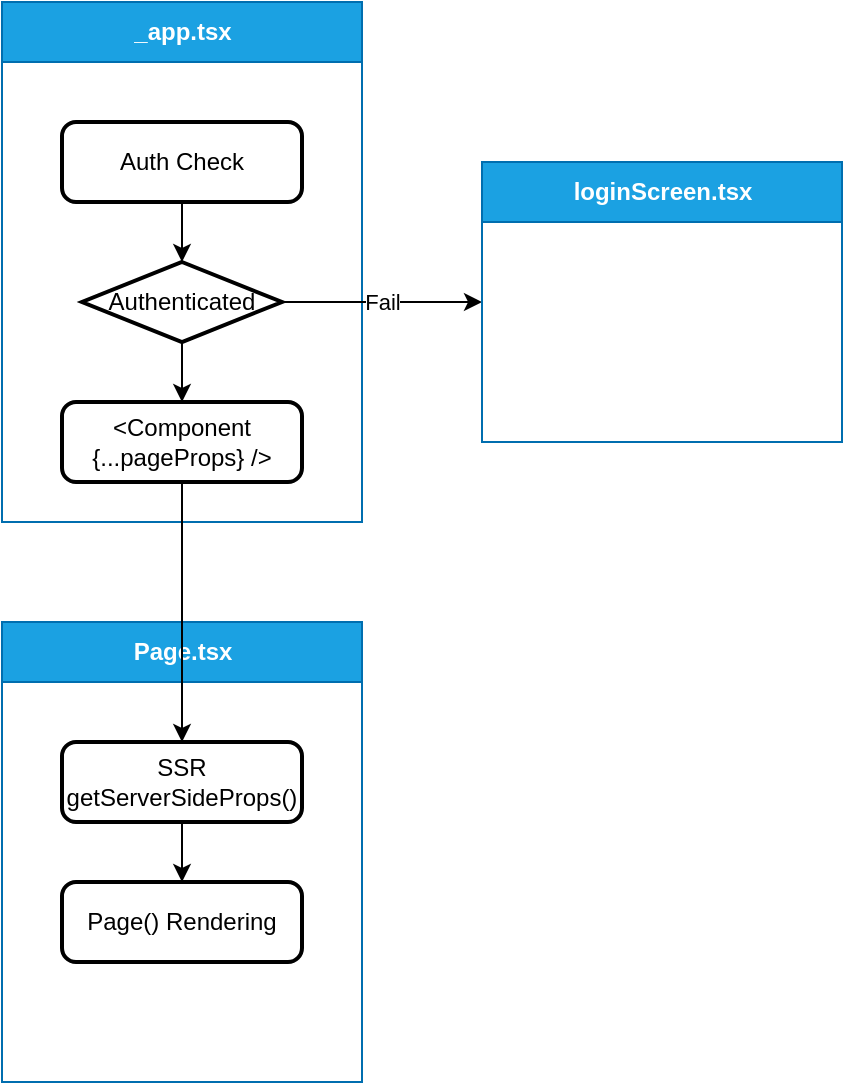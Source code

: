<mxfile version="17.1.3" type="github">
  <diagram id="C5RBs43oDa-KdzZeNtuy" name="Page-1">
    <mxGraphModel dx="780" dy="672" grid="0" gridSize="10" guides="1" tooltips="1" connect="1" arrows="1" fold="1" page="1" pageScale="1" pageWidth="827" pageHeight="1169" math="0" shadow="0">
      <root>
        <mxCell id="WIyWlLk6GJQsqaUBKTNV-0" />
        <mxCell id="WIyWlLk6GJQsqaUBKTNV-1" parent="WIyWlLk6GJQsqaUBKTNV-0" />
        <mxCell id="4ivj_6_eWA_HMqNpKAL8-11" value="_app.tsx" style="swimlane;fontStyle=1;align=center;horizontal=1;startSize=30;collapsible=0;html=1;fillColor=#1ba1e2;strokeColor=#006EAF;fontColor=#ffffff;" parent="WIyWlLk6GJQsqaUBKTNV-1" vertex="1">
          <mxGeometry x="20" y="190" width="180" height="260" as="geometry" />
        </mxCell>
        <mxCell id="4ivj_6_eWA_HMqNpKAL8-16" value="&amp;lt;Component {...pageProps} /&amp;gt;" style="rounded=1;whiteSpace=wrap;html=1;absoluteArcSize=1;arcSize=14;strokeWidth=2;" parent="4ivj_6_eWA_HMqNpKAL8-11" vertex="1">
          <mxGeometry x="30" y="200" width="120" height="40" as="geometry" />
        </mxCell>
        <mxCell id="4ivj_6_eWA_HMqNpKAL8-4" value="Fail" style="endArrow=classic;html=1;rounded=0;exitX=1;exitY=0.5;exitDx=0;exitDy=0;exitPerimeter=0;entryX=0;entryY=0.5;entryDx=0;entryDy=0;" parent="WIyWlLk6GJQsqaUBKTNV-1" source="4ivj_6_eWA_HMqNpKAL8-7" target="4ivj_6_eWA_HMqNpKAL8-8" edge="1">
          <mxGeometry width="50" height="50" relative="1" as="geometry">
            <mxPoint x="150" y="190" as="sourcePoint" />
            <mxPoint x="230" y="340" as="targetPoint" />
          </mxGeometry>
        </mxCell>
        <mxCell id="4ivj_6_eWA_HMqNpKAL8-5" value="" style="endArrow=classic;html=1;rounded=0;exitX=0.5;exitY=1;exitDx=0;exitDy=0;entryX=0.5;entryY=0;entryDx=0;entryDy=0;entryPerimeter=0;" parent="WIyWlLk6GJQsqaUBKTNV-1" source="4ivj_6_eWA_HMqNpKAL8-6" target="4ivj_6_eWA_HMqNpKAL8-7" edge="1">
          <mxGeometry width="50" height="50" relative="1" as="geometry">
            <mxPoint x="160" y="95" as="sourcePoint" />
            <mxPoint x="220" y="95" as="targetPoint" />
          </mxGeometry>
        </mxCell>
        <mxCell id="4ivj_6_eWA_HMqNpKAL8-6" value="Auth Check" style="rounded=1;whiteSpace=wrap;html=1;absoluteArcSize=1;arcSize=14;strokeWidth=2;" parent="WIyWlLk6GJQsqaUBKTNV-1" vertex="1">
          <mxGeometry x="50" y="250" width="120" height="40" as="geometry" />
        </mxCell>
        <mxCell id="4ivj_6_eWA_HMqNpKAL8-7" value="Authenticated" style="strokeWidth=2;html=1;shape=mxgraph.flowchart.decision;whiteSpace=wrap;" parent="WIyWlLk6GJQsqaUBKTNV-1" vertex="1">
          <mxGeometry x="60" y="320" width="100" height="40" as="geometry" />
        </mxCell>
        <mxCell id="4ivj_6_eWA_HMqNpKAL8-8" value="loginScreen.tsx" style="swimlane;fontStyle=1;align=center;horizontal=1;startSize=30;collapsible=0;html=1;fillColor=#1ba1e2;fontColor=#ffffff;strokeColor=#006EAF;" parent="WIyWlLk6GJQsqaUBKTNV-1" vertex="1">
          <mxGeometry x="260" y="270" width="180" height="140" as="geometry" />
        </mxCell>
        <mxCell id="4ivj_6_eWA_HMqNpKAL8-14" value="Page.tsx" style="swimlane;fontStyle=1;align=center;horizontal=1;startSize=30;collapsible=0;html=1;fillColor=#1ba1e2;fontColor=#ffffff;strokeColor=#006EAF;" parent="WIyWlLk6GJQsqaUBKTNV-1" vertex="1">
          <mxGeometry x="20" y="500" width="180" height="230" as="geometry" />
        </mxCell>
        <mxCell id="4ivj_6_eWA_HMqNpKAL8-21" value="" style="edgeStyle=orthogonalEdgeStyle;rounded=0;orthogonalLoop=1;jettySize=auto;html=1;fontColor=default;" parent="4ivj_6_eWA_HMqNpKAL8-14" source="4ivj_6_eWA_HMqNpKAL8-18" target="4ivj_6_eWA_HMqNpKAL8-19" edge="1">
          <mxGeometry relative="1" as="geometry" />
        </mxCell>
        <mxCell id="4ivj_6_eWA_HMqNpKAL8-18" value="SSR&lt;br&gt;getServerSideProps()" style="rounded=1;whiteSpace=wrap;html=1;absoluteArcSize=1;arcSize=14;strokeWidth=2;" parent="4ivj_6_eWA_HMqNpKAL8-14" vertex="1">
          <mxGeometry x="30" y="60" width="120" height="40" as="geometry" />
        </mxCell>
        <mxCell id="4ivj_6_eWA_HMqNpKAL8-19" value="Page() Rendering" style="rounded=1;whiteSpace=wrap;html=1;absoluteArcSize=1;arcSize=14;strokeWidth=2;" parent="4ivj_6_eWA_HMqNpKAL8-14" vertex="1">
          <mxGeometry x="30" y="130" width="120" height="40" as="geometry" />
        </mxCell>
        <mxCell id="4ivj_6_eWA_HMqNpKAL8-15" value="" style="endArrow=classic;html=1;rounded=0;exitX=0.5;exitY=1;exitDx=0;exitDy=0;entryX=0.5;entryY=0;entryDx=0;entryDy=0;" parent="WIyWlLk6GJQsqaUBKTNV-1" source="4ivj_6_eWA_HMqNpKAL8-16" target="4ivj_6_eWA_HMqNpKAL8-18" edge="1">
          <mxGeometry width="50" height="50" relative="1" as="geometry">
            <mxPoint x="120" y="300" as="sourcePoint" />
            <mxPoint x="120" y="330" as="targetPoint" />
          </mxGeometry>
        </mxCell>
        <mxCell id="4ivj_6_eWA_HMqNpKAL8-17" value="" style="endArrow=classic;html=1;rounded=0;exitX=0.5;exitY=1;exitDx=0;exitDy=0;entryX=0.5;entryY=0;entryDx=0;entryDy=0;exitPerimeter=0;" parent="WIyWlLk6GJQsqaUBKTNV-1" source="4ivj_6_eWA_HMqNpKAL8-7" target="4ivj_6_eWA_HMqNpKAL8-16" edge="1">
          <mxGeometry width="50" height="50" relative="1" as="geometry">
            <mxPoint x="120" y="300" as="sourcePoint" />
            <mxPoint x="120" y="330" as="targetPoint" />
          </mxGeometry>
        </mxCell>
      </root>
    </mxGraphModel>
  </diagram>
</mxfile>
